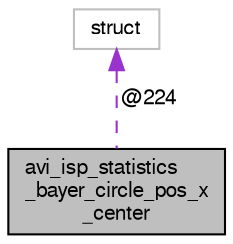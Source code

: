 digraph "avi_isp_statistics_bayer_circle_pos_x_center"
{
  edge [fontname="FreeSans",fontsize="10",labelfontname="FreeSans",labelfontsize="10"];
  node [fontname="FreeSans",fontsize="10",shape=record];
  Node1 [label="avi_isp_statistics\l_bayer_circle_pos_x\l_center",height=0.2,width=0.4,color="black", fillcolor="grey75", style="filled", fontcolor="black"];
  Node2 -> Node1 [dir="back",color="darkorchid3",fontsize="10",style="dashed",label=" @224" ,fontname="FreeSans"];
  Node2 [label="struct",height=0.2,width=0.4,color="grey75", fillcolor="white", style="filled"];
}
